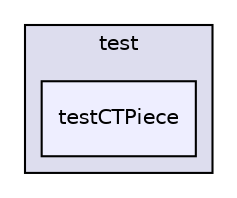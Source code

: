 digraph "/home/cj/workspace/Tetris/src/test/testCTPiece" {
  compound=true
  node [ fontsize="10", fontname="Helvetica"];
  edge [ labelfontsize="10", labelfontname="Helvetica"];
  subgraph clusterdir_120ed4da3e3217b1e7fc0b4f48568e79 {
    graph [ bgcolor="#ddddee", pencolor="black", label="test" fontname="Helvetica", fontsize="10", URL="dir_120ed4da3e3217b1e7fc0b4f48568e79.html"]
  dir_2b0dede801032fdf355f2fbc046675d6 [shape=box, label="testCTPiece", style="filled", fillcolor="#eeeeff", pencolor="black", URL="dir_2b0dede801032fdf355f2fbc046675d6.html"];
  }
}

